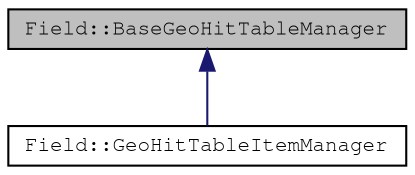 digraph "Field::BaseGeoHitTableManager"
{
 // LATEX_PDF_SIZE
  edge [fontname="FreeMono",fontsize="10",labelfontname="FreeMono",labelfontsize="10"];
  node [fontname="FreeMono",fontsize="10",shape=record];
  Node1 [label="Field::BaseGeoHitTableManager",height=0.2,width=0.4,color="black", fillcolor="grey75", style="filled", fontcolor="black",tooltip=" "];
  Node1 -> Node2 [dir="back",color="midnightblue",fontsize="10",style="solid",fontname="FreeMono"];
  Node2 [label="Field::GeoHitTableItemManager",height=0.2,width=0.4,color="black", fillcolor="white", style="filled",URL="$class_field_1_1_geo_hit_table_item_manager.html",tooltip=" "];
}
